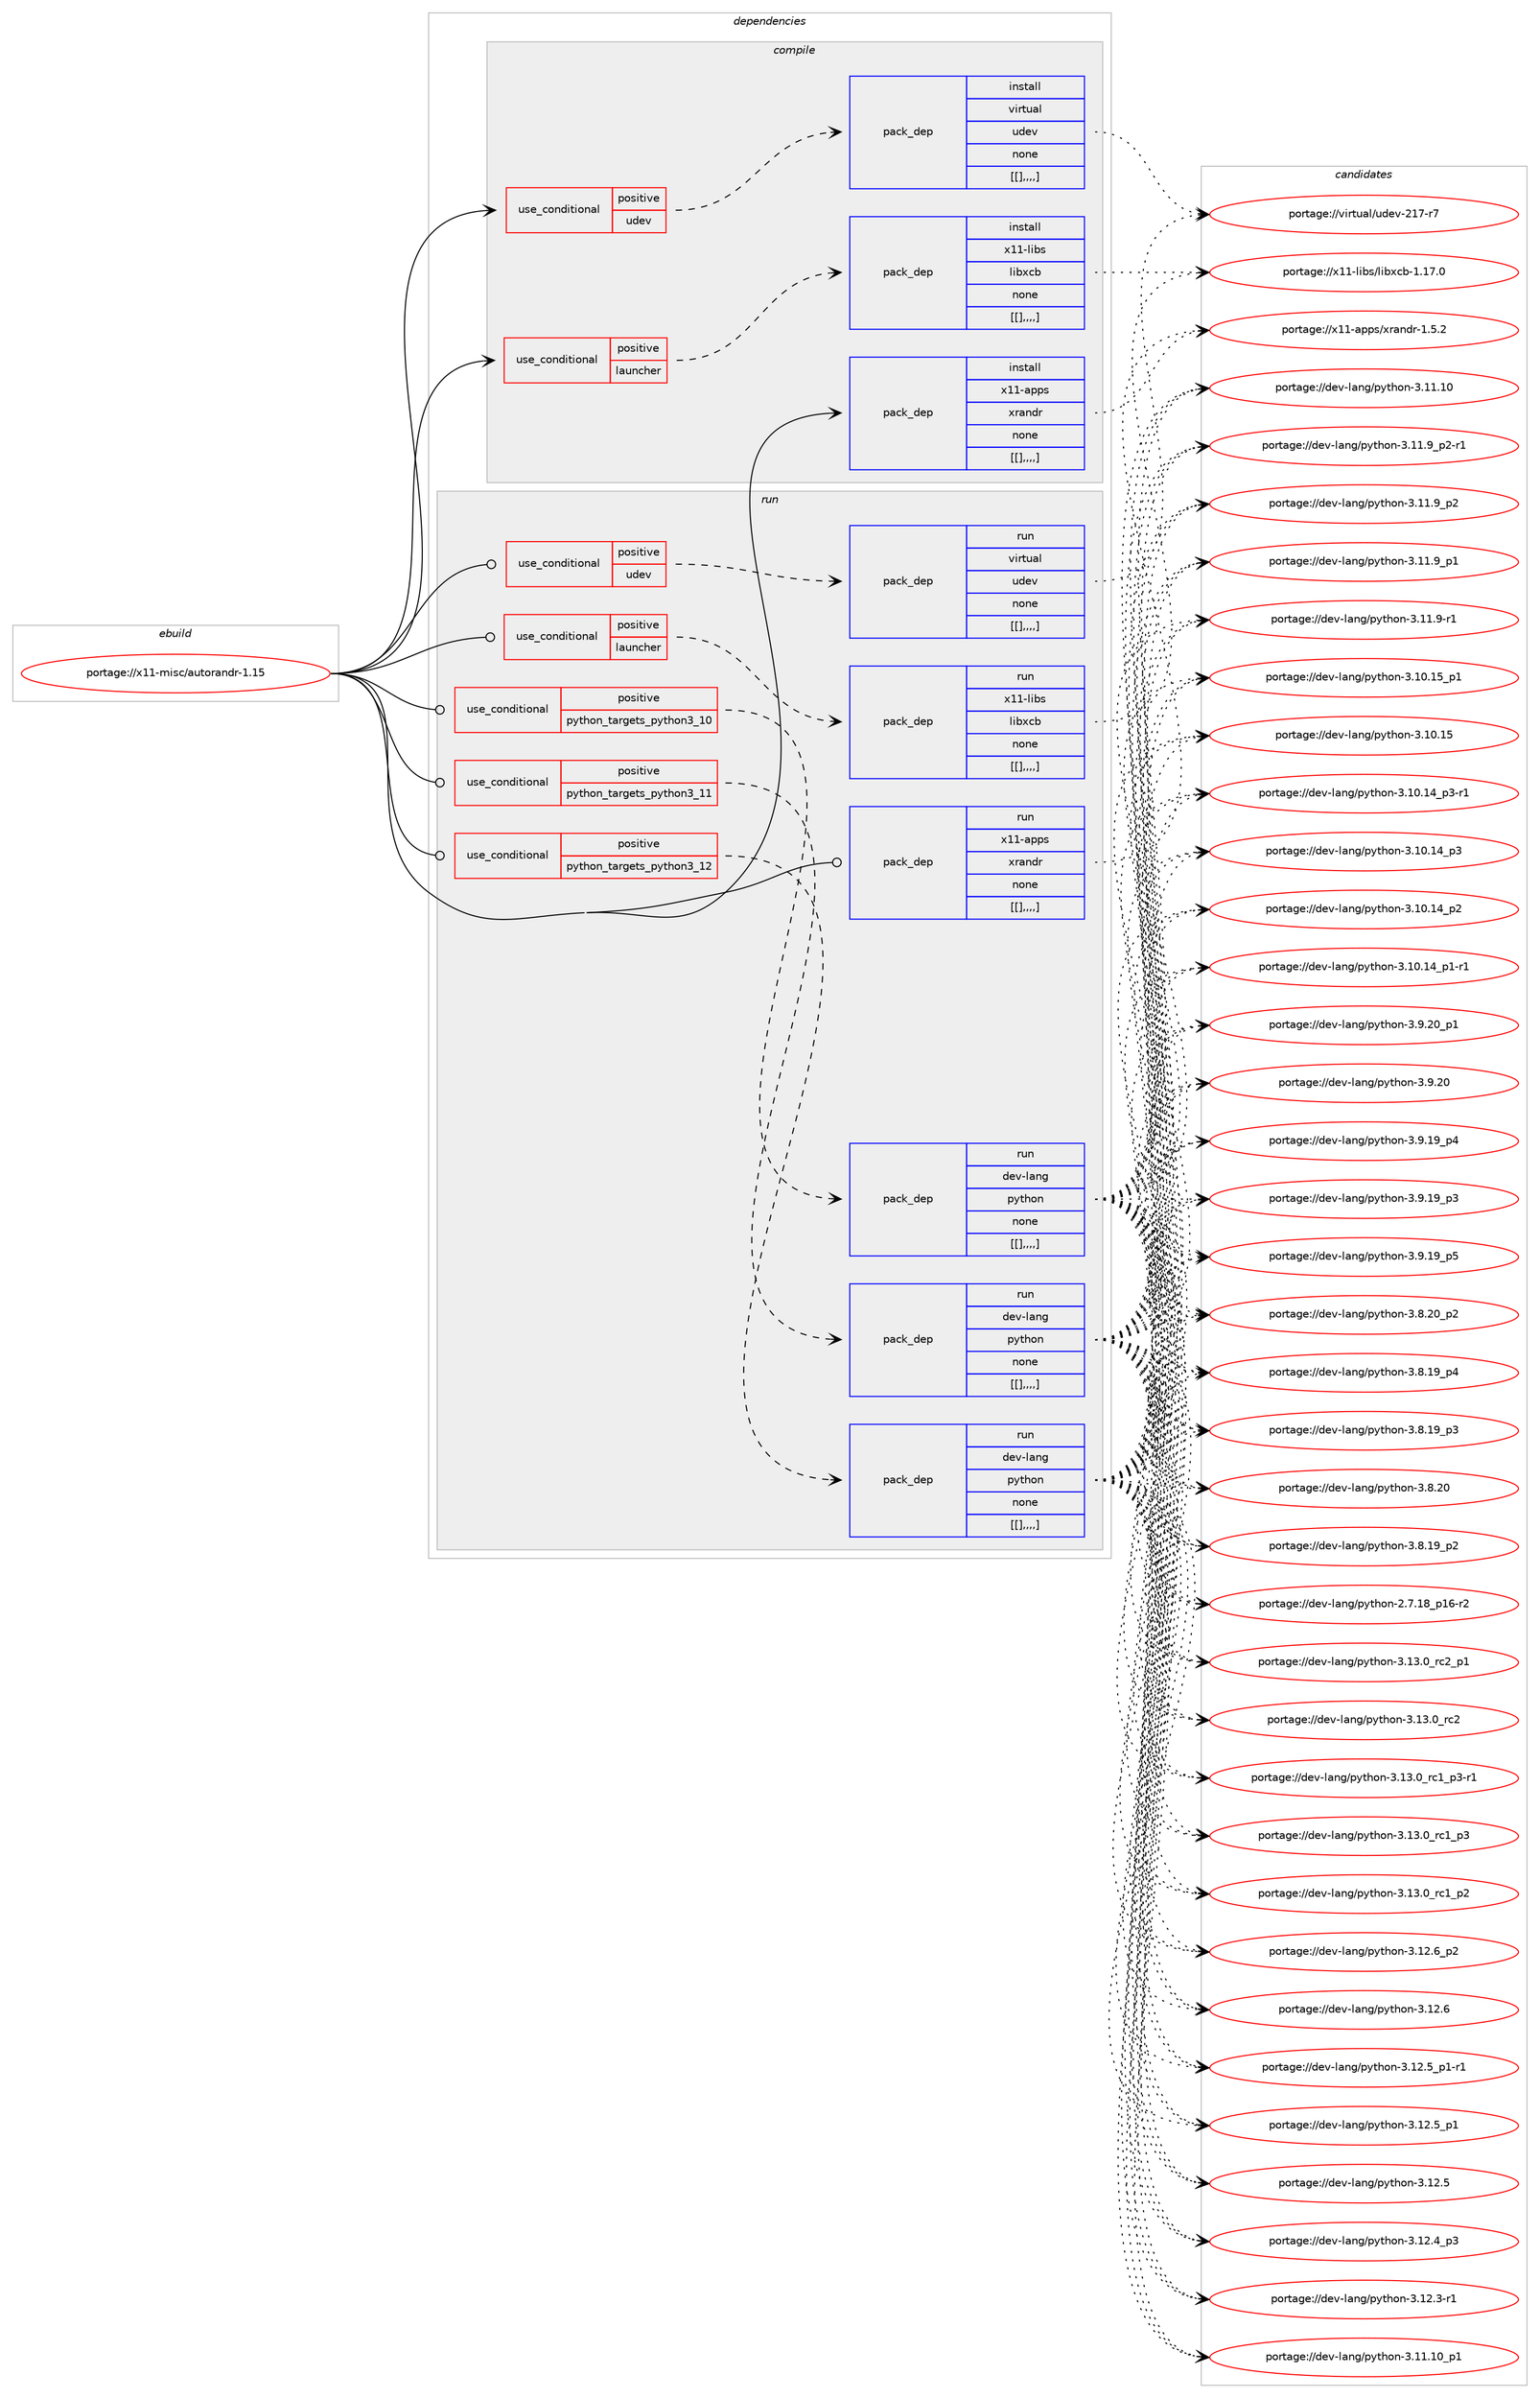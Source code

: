 digraph prolog {

# *************
# Graph options
# *************

newrank=true;
concentrate=true;
compound=true;
graph [rankdir=LR,fontname=Helvetica,fontsize=10,ranksep=1.5];#, ranksep=2.5, nodesep=0.2];
edge  [arrowhead=vee];
node  [fontname=Helvetica,fontsize=10];

# **********
# The ebuild
# **********

subgraph cluster_leftcol {
color=gray;
label=<<i>ebuild</i>>;
id [label="portage://x11-misc/autorandr-1.15", color=red, width=4, href="../x11-misc/autorandr-1.15.svg"];
}

# ****************
# The dependencies
# ****************

subgraph cluster_midcol {
color=gray;
label=<<i>dependencies</i>>;
subgraph cluster_compile {
fillcolor="#eeeeee";
style=filled;
label=<<i>compile</i>>;
subgraph cond127401 {
dependency473763 [label=<<TABLE BORDER="0" CELLBORDER="1" CELLSPACING="0" CELLPADDING="4"><TR><TD ROWSPAN="3" CELLPADDING="10">use_conditional</TD></TR><TR><TD>positive</TD></TR><TR><TD>launcher</TD></TR></TABLE>>, shape=none, color=red];
subgraph pack342957 {
dependency473764 [label=<<TABLE BORDER="0" CELLBORDER="1" CELLSPACING="0" CELLPADDING="4" WIDTH="220"><TR><TD ROWSPAN="6" CELLPADDING="30">pack_dep</TD></TR><TR><TD WIDTH="110">install</TD></TR><TR><TD>x11-libs</TD></TR><TR><TD>libxcb</TD></TR><TR><TD>none</TD></TR><TR><TD>[[],,,,]</TD></TR></TABLE>>, shape=none, color=blue];
}
dependency473763:e -> dependency473764:w [weight=20,style="dashed",arrowhead="vee"];
}
id:e -> dependency473763:w [weight=20,style="solid",arrowhead="vee"];
subgraph cond127402 {
dependency473765 [label=<<TABLE BORDER="0" CELLBORDER="1" CELLSPACING="0" CELLPADDING="4"><TR><TD ROWSPAN="3" CELLPADDING="10">use_conditional</TD></TR><TR><TD>positive</TD></TR><TR><TD>udev</TD></TR></TABLE>>, shape=none, color=red];
subgraph pack342958 {
dependency473766 [label=<<TABLE BORDER="0" CELLBORDER="1" CELLSPACING="0" CELLPADDING="4" WIDTH="220"><TR><TD ROWSPAN="6" CELLPADDING="30">pack_dep</TD></TR><TR><TD WIDTH="110">install</TD></TR><TR><TD>virtual</TD></TR><TR><TD>udev</TD></TR><TR><TD>none</TD></TR><TR><TD>[[],,,,]</TD></TR></TABLE>>, shape=none, color=blue];
}
dependency473765:e -> dependency473766:w [weight=20,style="dashed",arrowhead="vee"];
}
id:e -> dependency473765:w [weight=20,style="solid",arrowhead="vee"];
subgraph pack342959 {
dependency473767 [label=<<TABLE BORDER="0" CELLBORDER="1" CELLSPACING="0" CELLPADDING="4" WIDTH="220"><TR><TD ROWSPAN="6" CELLPADDING="30">pack_dep</TD></TR><TR><TD WIDTH="110">install</TD></TR><TR><TD>x11-apps</TD></TR><TR><TD>xrandr</TD></TR><TR><TD>none</TD></TR><TR><TD>[[],,,,]</TD></TR></TABLE>>, shape=none, color=blue];
}
id:e -> dependency473767:w [weight=20,style="solid",arrowhead="vee"];
}
subgraph cluster_compileandrun {
fillcolor="#eeeeee";
style=filled;
label=<<i>compile and run</i>>;
}
subgraph cluster_run {
fillcolor="#eeeeee";
style=filled;
label=<<i>run</i>>;
subgraph cond127403 {
dependency473768 [label=<<TABLE BORDER="0" CELLBORDER="1" CELLSPACING="0" CELLPADDING="4"><TR><TD ROWSPAN="3" CELLPADDING="10">use_conditional</TD></TR><TR><TD>positive</TD></TR><TR><TD>launcher</TD></TR></TABLE>>, shape=none, color=red];
subgraph pack342960 {
dependency473769 [label=<<TABLE BORDER="0" CELLBORDER="1" CELLSPACING="0" CELLPADDING="4" WIDTH="220"><TR><TD ROWSPAN="6" CELLPADDING="30">pack_dep</TD></TR><TR><TD WIDTH="110">run</TD></TR><TR><TD>x11-libs</TD></TR><TR><TD>libxcb</TD></TR><TR><TD>none</TD></TR><TR><TD>[[],,,,]</TD></TR></TABLE>>, shape=none, color=blue];
}
dependency473768:e -> dependency473769:w [weight=20,style="dashed",arrowhead="vee"];
}
id:e -> dependency473768:w [weight=20,style="solid",arrowhead="odot"];
subgraph cond127404 {
dependency473770 [label=<<TABLE BORDER="0" CELLBORDER="1" CELLSPACING="0" CELLPADDING="4"><TR><TD ROWSPAN="3" CELLPADDING="10">use_conditional</TD></TR><TR><TD>positive</TD></TR><TR><TD>python_targets_python3_10</TD></TR></TABLE>>, shape=none, color=red];
subgraph pack342961 {
dependency473771 [label=<<TABLE BORDER="0" CELLBORDER="1" CELLSPACING="0" CELLPADDING="4" WIDTH="220"><TR><TD ROWSPAN="6" CELLPADDING="30">pack_dep</TD></TR><TR><TD WIDTH="110">run</TD></TR><TR><TD>dev-lang</TD></TR><TR><TD>python</TD></TR><TR><TD>none</TD></TR><TR><TD>[[],,,,]</TD></TR></TABLE>>, shape=none, color=blue];
}
dependency473770:e -> dependency473771:w [weight=20,style="dashed",arrowhead="vee"];
}
id:e -> dependency473770:w [weight=20,style="solid",arrowhead="odot"];
subgraph cond127405 {
dependency473772 [label=<<TABLE BORDER="0" CELLBORDER="1" CELLSPACING="0" CELLPADDING="4"><TR><TD ROWSPAN="3" CELLPADDING="10">use_conditional</TD></TR><TR><TD>positive</TD></TR><TR><TD>python_targets_python3_11</TD></TR></TABLE>>, shape=none, color=red];
subgraph pack342962 {
dependency473773 [label=<<TABLE BORDER="0" CELLBORDER="1" CELLSPACING="0" CELLPADDING="4" WIDTH="220"><TR><TD ROWSPAN="6" CELLPADDING="30">pack_dep</TD></TR><TR><TD WIDTH="110">run</TD></TR><TR><TD>dev-lang</TD></TR><TR><TD>python</TD></TR><TR><TD>none</TD></TR><TR><TD>[[],,,,]</TD></TR></TABLE>>, shape=none, color=blue];
}
dependency473772:e -> dependency473773:w [weight=20,style="dashed",arrowhead="vee"];
}
id:e -> dependency473772:w [weight=20,style="solid",arrowhead="odot"];
subgraph cond127406 {
dependency473774 [label=<<TABLE BORDER="0" CELLBORDER="1" CELLSPACING="0" CELLPADDING="4"><TR><TD ROWSPAN="3" CELLPADDING="10">use_conditional</TD></TR><TR><TD>positive</TD></TR><TR><TD>python_targets_python3_12</TD></TR></TABLE>>, shape=none, color=red];
subgraph pack342963 {
dependency473775 [label=<<TABLE BORDER="0" CELLBORDER="1" CELLSPACING="0" CELLPADDING="4" WIDTH="220"><TR><TD ROWSPAN="6" CELLPADDING="30">pack_dep</TD></TR><TR><TD WIDTH="110">run</TD></TR><TR><TD>dev-lang</TD></TR><TR><TD>python</TD></TR><TR><TD>none</TD></TR><TR><TD>[[],,,,]</TD></TR></TABLE>>, shape=none, color=blue];
}
dependency473774:e -> dependency473775:w [weight=20,style="dashed",arrowhead="vee"];
}
id:e -> dependency473774:w [weight=20,style="solid",arrowhead="odot"];
subgraph cond127407 {
dependency473776 [label=<<TABLE BORDER="0" CELLBORDER="1" CELLSPACING="0" CELLPADDING="4"><TR><TD ROWSPAN="3" CELLPADDING="10">use_conditional</TD></TR><TR><TD>positive</TD></TR><TR><TD>udev</TD></TR></TABLE>>, shape=none, color=red];
subgraph pack342964 {
dependency473777 [label=<<TABLE BORDER="0" CELLBORDER="1" CELLSPACING="0" CELLPADDING="4" WIDTH="220"><TR><TD ROWSPAN="6" CELLPADDING="30">pack_dep</TD></TR><TR><TD WIDTH="110">run</TD></TR><TR><TD>virtual</TD></TR><TR><TD>udev</TD></TR><TR><TD>none</TD></TR><TR><TD>[[],,,,]</TD></TR></TABLE>>, shape=none, color=blue];
}
dependency473776:e -> dependency473777:w [weight=20,style="dashed",arrowhead="vee"];
}
id:e -> dependency473776:w [weight=20,style="solid",arrowhead="odot"];
subgraph pack342965 {
dependency473778 [label=<<TABLE BORDER="0" CELLBORDER="1" CELLSPACING="0" CELLPADDING="4" WIDTH="220"><TR><TD ROWSPAN="6" CELLPADDING="30">pack_dep</TD></TR><TR><TD WIDTH="110">run</TD></TR><TR><TD>x11-apps</TD></TR><TR><TD>xrandr</TD></TR><TR><TD>none</TD></TR><TR><TD>[[],,,,]</TD></TR></TABLE>>, shape=none, color=blue];
}
id:e -> dependency473778:w [weight=20,style="solid",arrowhead="odot"];
}
}

# **************
# The candidates
# **************

subgraph cluster_choices {
rank=same;
color=gray;
label=<<i>candidates</i>>;

subgraph choice342957 {
color=black;
nodesep=1;
choice120494945108105981154710810598120999845494649554648 [label="portage://x11-libs/libxcb-1.17.0", color=red, width=4,href="../x11-libs/libxcb-1.17.0.svg"];
dependency473764:e -> choice120494945108105981154710810598120999845494649554648:w [style=dotted,weight="100"];
}
subgraph choice342958 {
color=black;
nodesep=1;
choice1181051141161179710847117100101118455049554511455 [label="portage://virtual/udev-217-r7", color=red, width=4,href="../virtual/udev-217-r7.svg"];
dependency473766:e -> choice1181051141161179710847117100101118455049554511455:w [style=dotted,weight="100"];
}
subgraph choice342959 {
color=black;
nodesep=1;
choice120494945971121121154712011497110100114454946534650 [label="portage://x11-apps/xrandr-1.5.2", color=red, width=4,href="../x11-apps/xrandr-1.5.2.svg"];
dependency473767:e -> choice120494945971121121154712011497110100114454946534650:w [style=dotted,weight="100"];
}
subgraph choice342960 {
color=black;
nodesep=1;
choice120494945108105981154710810598120999845494649554648 [label="portage://x11-libs/libxcb-1.17.0", color=red, width=4,href="../x11-libs/libxcb-1.17.0.svg"];
dependency473769:e -> choice120494945108105981154710810598120999845494649554648:w [style=dotted,weight="100"];
}
subgraph choice342961 {
color=black;
nodesep=1;
choice100101118451089711010347112121116104111110455146495146489511499509511249 [label="portage://dev-lang/python-3.13.0_rc2_p1", color=red, width=4,href="../dev-lang/python-3.13.0_rc2_p1.svg"];
choice10010111845108971101034711212111610411111045514649514648951149950 [label="portage://dev-lang/python-3.13.0_rc2", color=red, width=4,href="../dev-lang/python-3.13.0_rc2.svg"];
choice1001011184510897110103471121211161041111104551464951464895114994995112514511449 [label="portage://dev-lang/python-3.13.0_rc1_p3-r1", color=red, width=4,href="../dev-lang/python-3.13.0_rc1_p3-r1.svg"];
choice100101118451089711010347112121116104111110455146495146489511499499511251 [label="portage://dev-lang/python-3.13.0_rc1_p3", color=red, width=4,href="../dev-lang/python-3.13.0_rc1_p3.svg"];
choice100101118451089711010347112121116104111110455146495146489511499499511250 [label="portage://dev-lang/python-3.13.0_rc1_p2", color=red, width=4,href="../dev-lang/python-3.13.0_rc1_p2.svg"];
choice100101118451089711010347112121116104111110455146495046549511250 [label="portage://dev-lang/python-3.12.6_p2", color=red, width=4,href="../dev-lang/python-3.12.6_p2.svg"];
choice10010111845108971101034711212111610411111045514649504654 [label="portage://dev-lang/python-3.12.6", color=red, width=4,href="../dev-lang/python-3.12.6.svg"];
choice1001011184510897110103471121211161041111104551464950465395112494511449 [label="portage://dev-lang/python-3.12.5_p1-r1", color=red, width=4,href="../dev-lang/python-3.12.5_p1-r1.svg"];
choice100101118451089711010347112121116104111110455146495046539511249 [label="portage://dev-lang/python-3.12.5_p1", color=red, width=4,href="../dev-lang/python-3.12.5_p1.svg"];
choice10010111845108971101034711212111610411111045514649504653 [label="portage://dev-lang/python-3.12.5", color=red, width=4,href="../dev-lang/python-3.12.5.svg"];
choice100101118451089711010347112121116104111110455146495046529511251 [label="portage://dev-lang/python-3.12.4_p3", color=red, width=4,href="../dev-lang/python-3.12.4_p3.svg"];
choice100101118451089711010347112121116104111110455146495046514511449 [label="portage://dev-lang/python-3.12.3-r1", color=red, width=4,href="../dev-lang/python-3.12.3-r1.svg"];
choice10010111845108971101034711212111610411111045514649494649489511249 [label="portage://dev-lang/python-3.11.10_p1", color=red, width=4,href="../dev-lang/python-3.11.10_p1.svg"];
choice1001011184510897110103471121211161041111104551464949464948 [label="portage://dev-lang/python-3.11.10", color=red, width=4,href="../dev-lang/python-3.11.10.svg"];
choice1001011184510897110103471121211161041111104551464949465795112504511449 [label="portage://dev-lang/python-3.11.9_p2-r1", color=red, width=4,href="../dev-lang/python-3.11.9_p2-r1.svg"];
choice100101118451089711010347112121116104111110455146494946579511250 [label="portage://dev-lang/python-3.11.9_p2", color=red, width=4,href="../dev-lang/python-3.11.9_p2.svg"];
choice100101118451089711010347112121116104111110455146494946579511249 [label="portage://dev-lang/python-3.11.9_p1", color=red, width=4,href="../dev-lang/python-3.11.9_p1.svg"];
choice100101118451089711010347112121116104111110455146494946574511449 [label="portage://dev-lang/python-3.11.9-r1", color=red, width=4,href="../dev-lang/python-3.11.9-r1.svg"];
choice10010111845108971101034711212111610411111045514649484649539511249 [label="portage://dev-lang/python-3.10.15_p1", color=red, width=4,href="../dev-lang/python-3.10.15_p1.svg"];
choice1001011184510897110103471121211161041111104551464948464953 [label="portage://dev-lang/python-3.10.15", color=red, width=4,href="../dev-lang/python-3.10.15.svg"];
choice100101118451089711010347112121116104111110455146494846495295112514511449 [label="portage://dev-lang/python-3.10.14_p3-r1", color=red, width=4,href="../dev-lang/python-3.10.14_p3-r1.svg"];
choice10010111845108971101034711212111610411111045514649484649529511251 [label="portage://dev-lang/python-3.10.14_p3", color=red, width=4,href="../dev-lang/python-3.10.14_p3.svg"];
choice10010111845108971101034711212111610411111045514649484649529511250 [label="portage://dev-lang/python-3.10.14_p2", color=red, width=4,href="../dev-lang/python-3.10.14_p2.svg"];
choice100101118451089711010347112121116104111110455146494846495295112494511449 [label="portage://dev-lang/python-3.10.14_p1-r1", color=red, width=4,href="../dev-lang/python-3.10.14_p1-r1.svg"];
choice100101118451089711010347112121116104111110455146574650489511249 [label="portage://dev-lang/python-3.9.20_p1", color=red, width=4,href="../dev-lang/python-3.9.20_p1.svg"];
choice10010111845108971101034711212111610411111045514657465048 [label="portage://dev-lang/python-3.9.20", color=red, width=4,href="../dev-lang/python-3.9.20.svg"];
choice100101118451089711010347112121116104111110455146574649579511253 [label="portage://dev-lang/python-3.9.19_p5", color=red, width=4,href="../dev-lang/python-3.9.19_p5.svg"];
choice100101118451089711010347112121116104111110455146574649579511252 [label="portage://dev-lang/python-3.9.19_p4", color=red, width=4,href="../dev-lang/python-3.9.19_p4.svg"];
choice100101118451089711010347112121116104111110455146574649579511251 [label="portage://dev-lang/python-3.9.19_p3", color=red, width=4,href="../dev-lang/python-3.9.19_p3.svg"];
choice100101118451089711010347112121116104111110455146564650489511250 [label="portage://dev-lang/python-3.8.20_p2", color=red, width=4,href="../dev-lang/python-3.8.20_p2.svg"];
choice10010111845108971101034711212111610411111045514656465048 [label="portage://dev-lang/python-3.8.20", color=red, width=4,href="../dev-lang/python-3.8.20.svg"];
choice100101118451089711010347112121116104111110455146564649579511252 [label="portage://dev-lang/python-3.8.19_p4", color=red, width=4,href="../dev-lang/python-3.8.19_p4.svg"];
choice100101118451089711010347112121116104111110455146564649579511251 [label="portage://dev-lang/python-3.8.19_p3", color=red, width=4,href="../dev-lang/python-3.8.19_p3.svg"];
choice100101118451089711010347112121116104111110455146564649579511250 [label="portage://dev-lang/python-3.8.19_p2", color=red, width=4,href="../dev-lang/python-3.8.19_p2.svg"];
choice100101118451089711010347112121116104111110455046554649569511249544511450 [label="portage://dev-lang/python-2.7.18_p16-r2", color=red, width=4,href="../dev-lang/python-2.7.18_p16-r2.svg"];
dependency473771:e -> choice100101118451089711010347112121116104111110455146495146489511499509511249:w [style=dotted,weight="100"];
dependency473771:e -> choice10010111845108971101034711212111610411111045514649514648951149950:w [style=dotted,weight="100"];
dependency473771:e -> choice1001011184510897110103471121211161041111104551464951464895114994995112514511449:w [style=dotted,weight="100"];
dependency473771:e -> choice100101118451089711010347112121116104111110455146495146489511499499511251:w [style=dotted,weight="100"];
dependency473771:e -> choice100101118451089711010347112121116104111110455146495146489511499499511250:w [style=dotted,weight="100"];
dependency473771:e -> choice100101118451089711010347112121116104111110455146495046549511250:w [style=dotted,weight="100"];
dependency473771:e -> choice10010111845108971101034711212111610411111045514649504654:w [style=dotted,weight="100"];
dependency473771:e -> choice1001011184510897110103471121211161041111104551464950465395112494511449:w [style=dotted,weight="100"];
dependency473771:e -> choice100101118451089711010347112121116104111110455146495046539511249:w [style=dotted,weight="100"];
dependency473771:e -> choice10010111845108971101034711212111610411111045514649504653:w [style=dotted,weight="100"];
dependency473771:e -> choice100101118451089711010347112121116104111110455146495046529511251:w [style=dotted,weight="100"];
dependency473771:e -> choice100101118451089711010347112121116104111110455146495046514511449:w [style=dotted,weight="100"];
dependency473771:e -> choice10010111845108971101034711212111610411111045514649494649489511249:w [style=dotted,weight="100"];
dependency473771:e -> choice1001011184510897110103471121211161041111104551464949464948:w [style=dotted,weight="100"];
dependency473771:e -> choice1001011184510897110103471121211161041111104551464949465795112504511449:w [style=dotted,weight="100"];
dependency473771:e -> choice100101118451089711010347112121116104111110455146494946579511250:w [style=dotted,weight="100"];
dependency473771:e -> choice100101118451089711010347112121116104111110455146494946579511249:w [style=dotted,weight="100"];
dependency473771:e -> choice100101118451089711010347112121116104111110455146494946574511449:w [style=dotted,weight="100"];
dependency473771:e -> choice10010111845108971101034711212111610411111045514649484649539511249:w [style=dotted,weight="100"];
dependency473771:e -> choice1001011184510897110103471121211161041111104551464948464953:w [style=dotted,weight="100"];
dependency473771:e -> choice100101118451089711010347112121116104111110455146494846495295112514511449:w [style=dotted,weight="100"];
dependency473771:e -> choice10010111845108971101034711212111610411111045514649484649529511251:w [style=dotted,weight="100"];
dependency473771:e -> choice10010111845108971101034711212111610411111045514649484649529511250:w [style=dotted,weight="100"];
dependency473771:e -> choice100101118451089711010347112121116104111110455146494846495295112494511449:w [style=dotted,weight="100"];
dependency473771:e -> choice100101118451089711010347112121116104111110455146574650489511249:w [style=dotted,weight="100"];
dependency473771:e -> choice10010111845108971101034711212111610411111045514657465048:w [style=dotted,weight="100"];
dependency473771:e -> choice100101118451089711010347112121116104111110455146574649579511253:w [style=dotted,weight="100"];
dependency473771:e -> choice100101118451089711010347112121116104111110455146574649579511252:w [style=dotted,weight="100"];
dependency473771:e -> choice100101118451089711010347112121116104111110455146574649579511251:w [style=dotted,weight="100"];
dependency473771:e -> choice100101118451089711010347112121116104111110455146564650489511250:w [style=dotted,weight="100"];
dependency473771:e -> choice10010111845108971101034711212111610411111045514656465048:w [style=dotted,weight="100"];
dependency473771:e -> choice100101118451089711010347112121116104111110455146564649579511252:w [style=dotted,weight="100"];
dependency473771:e -> choice100101118451089711010347112121116104111110455146564649579511251:w [style=dotted,weight="100"];
dependency473771:e -> choice100101118451089711010347112121116104111110455146564649579511250:w [style=dotted,weight="100"];
dependency473771:e -> choice100101118451089711010347112121116104111110455046554649569511249544511450:w [style=dotted,weight="100"];
}
subgraph choice342962 {
color=black;
nodesep=1;
choice100101118451089711010347112121116104111110455146495146489511499509511249 [label="portage://dev-lang/python-3.13.0_rc2_p1", color=red, width=4,href="../dev-lang/python-3.13.0_rc2_p1.svg"];
choice10010111845108971101034711212111610411111045514649514648951149950 [label="portage://dev-lang/python-3.13.0_rc2", color=red, width=4,href="../dev-lang/python-3.13.0_rc2.svg"];
choice1001011184510897110103471121211161041111104551464951464895114994995112514511449 [label="portage://dev-lang/python-3.13.0_rc1_p3-r1", color=red, width=4,href="../dev-lang/python-3.13.0_rc1_p3-r1.svg"];
choice100101118451089711010347112121116104111110455146495146489511499499511251 [label="portage://dev-lang/python-3.13.0_rc1_p3", color=red, width=4,href="../dev-lang/python-3.13.0_rc1_p3.svg"];
choice100101118451089711010347112121116104111110455146495146489511499499511250 [label="portage://dev-lang/python-3.13.0_rc1_p2", color=red, width=4,href="../dev-lang/python-3.13.0_rc1_p2.svg"];
choice100101118451089711010347112121116104111110455146495046549511250 [label="portage://dev-lang/python-3.12.6_p2", color=red, width=4,href="../dev-lang/python-3.12.6_p2.svg"];
choice10010111845108971101034711212111610411111045514649504654 [label="portage://dev-lang/python-3.12.6", color=red, width=4,href="../dev-lang/python-3.12.6.svg"];
choice1001011184510897110103471121211161041111104551464950465395112494511449 [label="portage://dev-lang/python-3.12.5_p1-r1", color=red, width=4,href="../dev-lang/python-3.12.5_p1-r1.svg"];
choice100101118451089711010347112121116104111110455146495046539511249 [label="portage://dev-lang/python-3.12.5_p1", color=red, width=4,href="../dev-lang/python-3.12.5_p1.svg"];
choice10010111845108971101034711212111610411111045514649504653 [label="portage://dev-lang/python-3.12.5", color=red, width=4,href="../dev-lang/python-3.12.5.svg"];
choice100101118451089711010347112121116104111110455146495046529511251 [label="portage://dev-lang/python-3.12.4_p3", color=red, width=4,href="../dev-lang/python-3.12.4_p3.svg"];
choice100101118451089711010347112121116104111110455146495046514511449 [label="portage://dev-lang/python-3.12.3-r1", color=red, width=4,href="../dev-lang/python-3.12.3-r1.svg"];
choice10010111845108971101034711212111610411111045514649494649489511249 [label="portage://dev-lang/python-3.11.10_p1", color=red, width=4,href="../dev-lang/python-3.11.10_p1.svg"];
choice1001011184510897110103471121211161041111104551464949464948 [label="portage://dev-lang/python-3.11.10", color=red, width=4,href="../dev-lang/python-3.11.10.svg"];
choice1001011184510897110103471121211161041111104551464949465795112504511449 [label="portage://dev-lang/python-3.11.9_p2-r1", color=red, width=4,href="../dev-lang/python-3.11.9_p2-r1.svg"];
choice100101118451089711010347112121116104111110455146494946579511250 [label="portage://dev-lang/python-3.11.9_p2", color=red, width=4,href="../dev-lang/python-3.11.9_p2.svg"];
choice100101118451089711010347112121116104111110455146494946579511249 [label="portage://dev-lang/python-3.11.9_p1", color=red, width=4,href="../dev-lang/python-3.11.9_p1.svg"];
choice100101118451089711010347112121116104111110455146494946574511449 [label="portage://dev-lang/python-3.11.9-r1", color=red, width=4,href="../dev-lang/python-3.11.9-r1.svg"];
choice10010111845108971101034711212111610411111045514649484649539511249 [label="portage://dev-lang/python-3.10.15_p1", color=red, width=4,href="../dev-lang/python-3.10.15_p1.svg"];
choice1001011184510897110103471121211161041111104551464948464953 [label="portage://dev-lang/python-3.10.15", color=red, width=4,href="../dev-lang/python-3.10.15.svg"];
choice100101118451089711010347112121116104111110455146494846495295112514511449 [label="portage://dev-lang/python-3.10.14_p3-r1", color=red, width=4,href="../dev-lang/python-3.10.14_p3-r1.svg"];
choice10010111845108971101034711212111610411111045514649484649529511251 [label="portage://dev-lang/python-3.10.14_p3", color=red, width=4,href="../dev-lang/python-3.10.14_p3.svg"];
choice10010111845108971101034711212111610411111045514649484649529511250 [label="portage://dev-lang/python-3.10.14_p2", color=red, width=4,href="../dev-lang/python-3.10.14_p2.svg"];
choice100101118451089711010347112121116104111110455146494846495295112494511449 [label="portage://dev-lang/python-3.10.14_p1-r1", color=red, width=4,href="../dev-lang/python-3.10.14_p1-r1.svg"];
choice100101118451089711010347112121116104111110455146574650489511249 [label="portage://dev-lang/python-3.9.20_p1", color=red, width=4,href="../dev-lang/python-3.9.20_p1.svg"];
choice10010111845108971101034711212111610411111045514657465048 [label="portage://dev-lang/python-3.9.20", color=red, width=4,href="../dev-lang/python-3.9.20.svg"];
choice100101118451089711010347112121116104111110455146574649579511253 [label="portage://dev-lang/python-3.9.19_p5", color=red, width=4,href="../dev-lang/python-3.9.19_p5.svg"];
choice100101118451089711010347112121116104111110455146574649579511252 [label="portage://dev-lang/python-3.9.19_p4", color=red, width=4,href="../dev-lang/python-3.9.19_p4.svg"];
choice100101118451089711010347112121116104111110455146574649579511251 [label="portage://dev-lang/python-3.9.19_p3", color=red, width=4,href="../dev-lang/python-3.9.19_p3.svg"];
choice100101118451089711010347112121116104111110455146564650489511250 [label="portage://dev-lang/python-3.8.20_p2", color=red, width=4,href="../dev-lang/python-3.8.20_p2.svg"];
choice10010111845108971101034711212111610411111045514656465048 [label="portage://dev-lang/python-3.8.20", color=red, width=4,href="../dev-lang/python-3.8.20.svg"];
choice100101118451089711010347112121116104111110455146564649579511252 [label="portage://dev-lang/python-3.8.19_p4", color=red, width=4,href="../dev-lang/python-3.8.19_p4.svg"];
choice100101118451089711010347112121116104111110455146564649579511251 [label="portage://dev-lang/python-3.8.19_p3", color=red, width=4,href="../dev-lang/python-3.8.19_p3.svg"];
choice100101118451089711010347112121116104111110455146564649579511250 [label="portage://dev-lang/python-3.8.19_p2", color=red, width=4,href="../dev-lang/python-3.8.19_p2.svg"];
choice100101118451089711010347112121116104111110455046554649569511249544511450 [label="portage://dev-lang/python-2.7.18_p16-r2", color=red, width=4,href="../dev-lang/python-2.7.18_p16-r2.svg"];
dependency473773:e -> choice100101118451089711010347112121116104111110455146495146489511499509511249:w [style=dotted,weight="100"];
dependency473773:e -> choice10010111845108971101034711212111610411111045514649514648951149950:w [style=dotted,weight="100"];
dependency473773:e -> choice1001011184510897110103471121211161041111104551464951464895114994995112514511449:w [style=dotted,weight="100"];
dependency473773:e -> choice100101118451089711010347112121116104111110455146495146489511499499511251:w [style=dotted,weight="100"];
dependency473773:e -> choice100101118451089711010347112121116104111110455146495146489511499499511250:w [style=dotted,weight="100"];
dependency473773:e -> choice100101118451089711010347112121116104111110455146495046549511250:w [style=dotted,weight="100"];
dependency473773:e -> choice10010111845108971101034711212111610411111045514649504654:w [style=dotted,weight="100"];
dependency473773:e -> choice1001011184510897110103471121211161041111104551464950465395112494511449:w [style=dotted,weight="100"];
dependency473773:e -> choice100101118451089711010347112121116104111110455146495046539511249:w [style=dotted,weight="100"];
dependency473773:e -> choice10010111845108971101034711212111610411111045514649504653:w [style=dotted,weight="100"];
dependency473773:e -> choice100101118451089711010347112121116104111110455146495046529511251:w [style=dotted,weight="100"];
dependency473773:e -> choice100101118451089711010347112121116104111110455146495046514511449:w [style=dotted,weight="100"];
dependency473773:e -> choice10010111845108971101034711212111610411111045514649494649489511249:w [style=dotted,weight="100"];
dependency473773:e -> choice1001011184510897110103471121211161041111104551464949464948:w [style=dotted,weight="100"];
dependency473773:e -> choice1001011184510897110103471121211161041111104551464949465795112504511449:w [style=dotted,weight="100"];
dependency473773:e -> choice100101118451089711010347112121116104111110455146494946579511250:w [style=dotted,weight="100"];
dependency473773:e -> choice100101118451089711010347112121116104111110455146494946579511249:w [style=dotted,weight="100"];
dependency473773:e -> choice100101118451089711010347112121116104111110455146494946574511449:w [style=dotted,weight="100"];
dependency473773:e -> choice10010111845108971101034711212111610411111045514649484649539511249:w [style=dotted,weight="100"];
dependency473773:e -> choice1001011184510897110103471121211161041111104551464948464953:w [style=dotted,weight="100"];
dependency473773:e -> choice100101118451089711010347112121116104111110455146494846495295112514511449:w [style=dotted,weight="100"];
dependency473773:e -> choice10010111845108971101034711212111610411111045514649484649529511251:w [style=dotted,weight="100"];
dependency473773:e -> choice10010111845108971101034711212111610411111045514649484649529511250:w [style=dotted,weight="100"];
dependency473773:e -> choice100101118451089711010347112121116104111110455146494846495295112494511449:w [style=dotted,weight="100"];
dependency473773:e -> choice100101118451089711010347112121116104111110455146574650489511249:w [style=dotted,weight="100"];
dependency473773:e -> choice10010111845108971101034711212111610411111045514657465048:w [style=dotted,weight="100"];
dependency473773:e -> choice100101118451089711010347112121116104111110455146574649579511253:w [style=dotted,weight="100"];
dependency473773:e -> choice100101118451089711010347112121116104111110455146574649579511252:w [style=dotted,weight="100"];
dependency473773:e -> choice100101118451089711010347112121116104111110455146574649579511251:w [style=dotted,weight="100"];
dependency473773:e -> choice100101118451089711010347112121116104111110455146564650489511250:w [style=dotted,weight="100"];
dependency473773:e -> choice10010111845108971101034711212111610411111045514656465048:w [style=dotted,weight="100"];
dependency473773:e -> choice100101118451089711010347112121116104111110455146564649579511252:w [style=dotted,weight="100"];
dependency473773:e -> choice100101118451089711010347112121116104111110455146564649579511251:w [style=dotted,weight="100"];
dependency473773:e -> choice100101118451089711010347112121116104111110455146564649579511250:w [style=dotted,weight="100"];
dependency473773:e -> choice100101118451089711010347112121116104111110455046554649569511249544511450:w [style=dotted,weight="100"];
}
subgraph choice342963 {
color=black;
nodesep=1;
choice100101118451089711010347112121116104111110455146495146489511499509511249 [label="portage://dev-lang/python-3.13.0_rc2_p1", color=red, width=4,href="../dev-lang/python-3.13.0_rc2_p1.svg"];
choice10010111845108971101034711212111610411111045514649514648951149950 [label="portage://dev-lang/python-3.13.0_rc2", color=red, width=4,href="../dev-lang/python-3.13.0_rc2.svg"];
choice1001011184510897110103471121211161041111104551464951464895114994995112514511449 [label="portage://dev-lang/python-3.13.0_rc1_p3-r1", color=red, width=4,href="../dev-lang/python-3.13.0_rc1_p3-r1.svg"];
choice100101118451089711010347112121116104111110455146495146489511499499511251 [label="portage://dev-lang/python-3.13.0_rc1_p3", color=red, width=4,href="../dev-lang/python-3.13.0_rc1_p3.svg"];
choice100101118451089711010347112121116104111110455146495146489511499499511250 [label="portage://dev-lang/python-3.13.0_rc1_p2", color=red, width=4,href="../dev-lang/python-3.13.0_rc1_p2.svg"];
choice100101118451089711010347112121116104111110455146495046549511250 [label="portage://dev-lang/python-3.12.6_p2", color=red, width=4,href="../dev-lang/python-3.12.6_p2.svg"];
choice10010111845108971101034711212111610411111045514649504654 [label="portage://dev-lang/python-3.12.6", color=red, width=4,href="../dev-lang/python-3.12.6.svg"];
choice1001011184510897110103471121211161041111104551464950465395112494511449 [label="portage://dev-lang/python-3.12.5_p1-r1", color=red, width=4,href="../dev-lang/python-3.12.5_p1-r1.svg"];
choice100101118451089711010347112121116104111110455146495046539511249 [label="portage://dev-lang/python-3.12.5_p1", color=red, width=4,href="../dev-lang/python-3.12.5_p1.svg"];
choice10010111845108971101034711212111610411111045514649504653 [label="portage://dev-lang/python-3.12.5", color=red, width=4,href="../dev-lang/python-3.12.5.svg"];
choice100101118451089711010347112121116104111110455146495046529511251 [label="portage://dev-lang/python-3.12.4_p3", color=red, width=4,href="../dev-lang/python-3.12.4_p3.svg"];
choice100101118451089711010347112121116104111110455146495046514511449 [label="portage://dev-lang/python-3.12.3-r1", color=red, width=4,href="../dev-lang/python-3.12.3-r1.svg"];
choice10010111845108971101034711212111610411111045514649494649489511249 [label="portage://dev-lang/python-3.11.10_p1", color=red, width=4,href="../dev-lang/python-3.11.10_p1.svg"];
choice1001011184510897110103471121211161041111104551464949464948 [label="portage://dev-lang/python-3.11.10", color=red, width=4,href="../dev-lang/python-3.11.10.svg"];
choice1001011184510897110103471121211161041111104551464949465795112504511449 [label="portage://dev-lang/python-3.11.9_p2-r1", color=red, width=4,href="../dev-lang/python-3.11.9_p2-r1.svg"];
choice100101118451089711010347112121116104111110455146494946579511250 [label="portage://dev-lang/python-3.11.9_p2", color=red, width=4,href="../dev-lang/python-3.11.9_p2.svg"];
choice100101118451089711010347112121116104111110455146494946579511249 [label="portage://dev-lang/python-3.11.9_p1", color=red, width=4,href="../dev-lang/python-3.11.9_p1.svg"];
choice100101118451089711010347112121116104111110455146494946574511449 [label="portage://dev-lang/python-3.11.9-r1", color=red, width=4,href="../dev-lang/python-3.11.9-r1.svg"];
choice10010111845108971101034711212111610411111045514649484649539511249 [label="portage://dev-lang/python-3.10.15_p1", color=red, width=4,href="../dev-lang/python-3.10.15_p1.svg"];
choice1001011184510897110103471121211161041111104551464948464953 [label="portage://dev-lang/python-3.10.15", color=red, width=4,href="../dev-lang/python-3.10.15.svg"];
choice100101118451089711010347112121116104111110455146494846495295112514511449 [label="portage://dev-lang/python-3.10.14_p3-r1", color=red, width=4,href="../dev-lang/python-3.10.14_p3-r1.svg"];
choice10010111845108971101034711212111610411111045514649484649529511251 [label="portage://dev-lang/python-3.10.14_p3", color=red, width=4,href="../dev-lang/python-3.10.14_p3.svg"];
choice10010111845108971101034711212111610411111045514649484649529511250 [label="portage://dev-lang/python-3.10.14_p2", color=red, width=4,href="../dev-lang/python-3.10.14_p2.svg"];
choice100101118451089711010347112121116104111110455146494846495295112494511449 [label="portage://dev-lang/python-3.10.14_p1-r1", color=red, width=4,href="../dev-lang/python-3.10.14_p1-r1.svg"];
choice100101118451089711010347112121116104111110455146574650489511249 [label="portage://dev-lang/python-3.9.20_p1", color=red, width=4,href="../dev-lang/python-3.9.20_p1.svg"];
choice10010111845108971101034711212111610411111045514657465048 [label="portage://dev-lang/python-3.9.20", color=red, width=4,href="../dev-lang/python-3.9.20.svg"];
choice100101118451089711010347112121116104111110455146574649579511253 [label="portage://dev-lang/python-3.9.19_p5", color=red, width=4,href="../dev-lang/python-3.9.19_p5.svg"];
choice100101118451089711010347112121116104111110455146574649579511252 [label="portage://dev-lang/python-3.9.19_p4", color=red, width=4,href="../dev-lang/python-3.9.19_p4.svg"];
choice100101118451089711010347112121116104111110455146574649579511251 [label="portage://dev-lang/python-3.9.19_p3", color=red, width=4,href="../dev-lang/python-3.9.19_p3.svg"];
choice100101118451089711010347112121116104111110455146564650489511250 [label="portage://dev-lang/python-3.8.20_p2", color=red, width=4,href="../dev-lang/python-3.8.20_p2.svg"];
choice10010111845108971101034711212111610411111045514656465048 [label="portage://dev-lang/python-3.8.20", color=red, width=4,href="../dev-lang/python-3.8.20.svg"];
choice100101118451089711010347112121116104111110455146564649579511252 [label="portage://dev-lang/python-3.8.19_p4", color=red, width=4,href="../dev-lang/python-3.8.19_p4.svg"];
choice100101118451089711010347112121116104111110455146564649579511251 [label="portage://dev-lang/python-3.8.19_p3", color=red, width=4,href="../dev-lang/python-3.8.19_p3.svg"];
choice100101118451089711010347112121116104111110455146564649579511250 [label="portage://dev-lang/python-3.8.19_p2", color=red, width=4,href="../dev-lang/python-3.8.19_p2.svg"];
choice100101118451089711010347112121116104111110455046554649569511249544511450 [label="portage://dev-lang/python-2.7.18_p16-r2", color=red, width=4,href="../dev-lang/python-2.7.18_p16-r2.svg"];
dependency473775:e -> choice100101118451089711010347112121116104111110455146495146489511499509511249:w [style=dotted,weight="100"];
dependency473775:e -> choice10010111845108971101034711212111610411111045514649514648951149950:w [style=dotted,weight="100"];
dependency473775:e -> choice1001011184510897110103471121211161041111104551464951464895114994995112514511449:w [style=dotted,weight="100"];
dependency473775:e -> choice100101118451089711010347112121116104111110455146495146489511499499511251:w [style=dotted,weight="100"];
dependency473775:e -> choice100101118451089711010347112121116104111110455146495146489511499499511250:w [style=dotted,weight="100"];
dependency473775:e -> choice100101118451089711010347112121116104111110455146495046549511250:w [style=dotted,weight="100"];
dependency473775:e -> choice10010111845108971101034711212111610411111045514649504654:w [style=dotted,weight="100"];
dependency473775:e -> choice1001011184510897110103471121211161041111104551464950465395112494511449:w [style=dotted,weight="100"];
dependency473775:e -> choice100101118451089711010347112121116104111110455146495046539511249:w [style=dotted,weight="100"];
dependency473775:e -> choice10010111845108971101034711212111610411111045514649504653:w [style=dotted,weight="100"];
dependency473775:e -> choice100101118451089711010347112121116104111110455146495046529511251:w [style=dotted,weight="100"];
dependency473775:e -> choice100101118451089711010347112121116104111110455146495046514511449:w [style=dotted,weight="100"];
dependency473775:e -> choice10010111845108971101034711212111610411111045514649494649489511249:w [style=dotted,weight="100"];
dependency473775:e -> choice1001011184510897110103471121211161041111104551464949464948:w [style=dotted,weight="100"];
dependency473775:e -> choice1001011184510897110103471121211161041111104551464949465795112504511449:w [style=dotted,weight="100"];
dependency473775:e -> choice100101118451089711010347112121116104111110455146494946579511250:w [style=dotted,weight="100"];
dependency473775:e -> choice100101118451089711010347112121116104111110455146494946579511249:w [style=dotted,weight="100"];
dependency473775:e -> choice100101118451089711010347112121116104111110455146494946574511449:w [style=dotted,weight="100"];
dependency473775:e -> choice10010111845108971101034711212111610411111045514649484649539511249:w [style=dotted,weight="100"];
dependency473775:e -> choice1001011184510897110103471121211161041111104551464948464953:w [style=dotted,weight="100"];
dependency473775:e -> choice100101118451089711010347112121116104111110455146494846495295112514511449:w [style=dotted,weight="100"];
dependency473775:e -> choice10010111845108971101034711212111610411111045514649484649529511251:w [style=dotted,weight="100"];
dependency473775:e -> choice10010111845108971101034711212111610411111045514649484649529511250:w [style=dotted,weight="100"];
dependency473775:e -> choice100101118451089711010347112121116104111110455146494846495295112494511449:w [style=dotted,weight="100"];
dependency473775:e -> choice100101118451089711010347112121116104111110455146574650489511249:w [style=dotted,weight="100"];
dependency473775:e -> choice10010111845108971101034711212111610411111045514657465048:w [style=dotted,weight="100"];
dependency473775:e -> choice100101118451089711010347112121116104111110455146574649579511253:w [style=dotted,weight="100"];
dependency473775:e -> choice100101118451089711010347112121116104111110455146574649579511252:w [style=dotted,weight="100"];
dependency473775:e -> choice100101118451089711010347112121116104111110455146574649579511251:w [style=dotted,weight="100"];
dependency473775:e -> choice100101118451089711010347112121116104111110455146564650489511250:w [style=dotted,weight="100"];
dependency473775:e -> choice10010111845108971101034711212111610411111045514656465048:w [style=dotted,weight="100"];
dependency473775:e -> choice100101118451089711010347112121116104111110455146564649579511252:w [style=dotted,weight="100"];
dependency473775:e -> choice100101118451089711010347112121116104111110455146564649579511251:w [style=dotted,weight="100"];
dependency473775:e -> choice100101118451089711010347112121116104111110455146564649579511250:w [style=dotted,weight="100"];
dependency473775:e -> choice100101118451089711010347112121116104111110455046554649569511249544511450:w [style=dotted,weight="100"];
}
subgraph choice342964 {
color=black;
nodesep=1;
choice1181051141161179710847117100101118455049554511455 [label="portage://virtual/udev-217-r7", color=red, width=4,href="../virtual/udev-217-r7.svg"];
dependency473777:e -> choice1181051141161179710847117100101118455049554511455:w [style=dotted,weight="100"];
}
subgraph choice342965 {
color=black;
nodesep=1;
choice120494945971121121154712011497110100114454946534650 [label="portage://x11-apps/xrandr-1.5.2", color=red, width=4,href="../x11-apps/xrandr-1.5.2.svg"];
dependency473778:e -> choice120494945971121121154712011497110100114454946534650:w [style=dotted,weight="100"];
}
}

}

